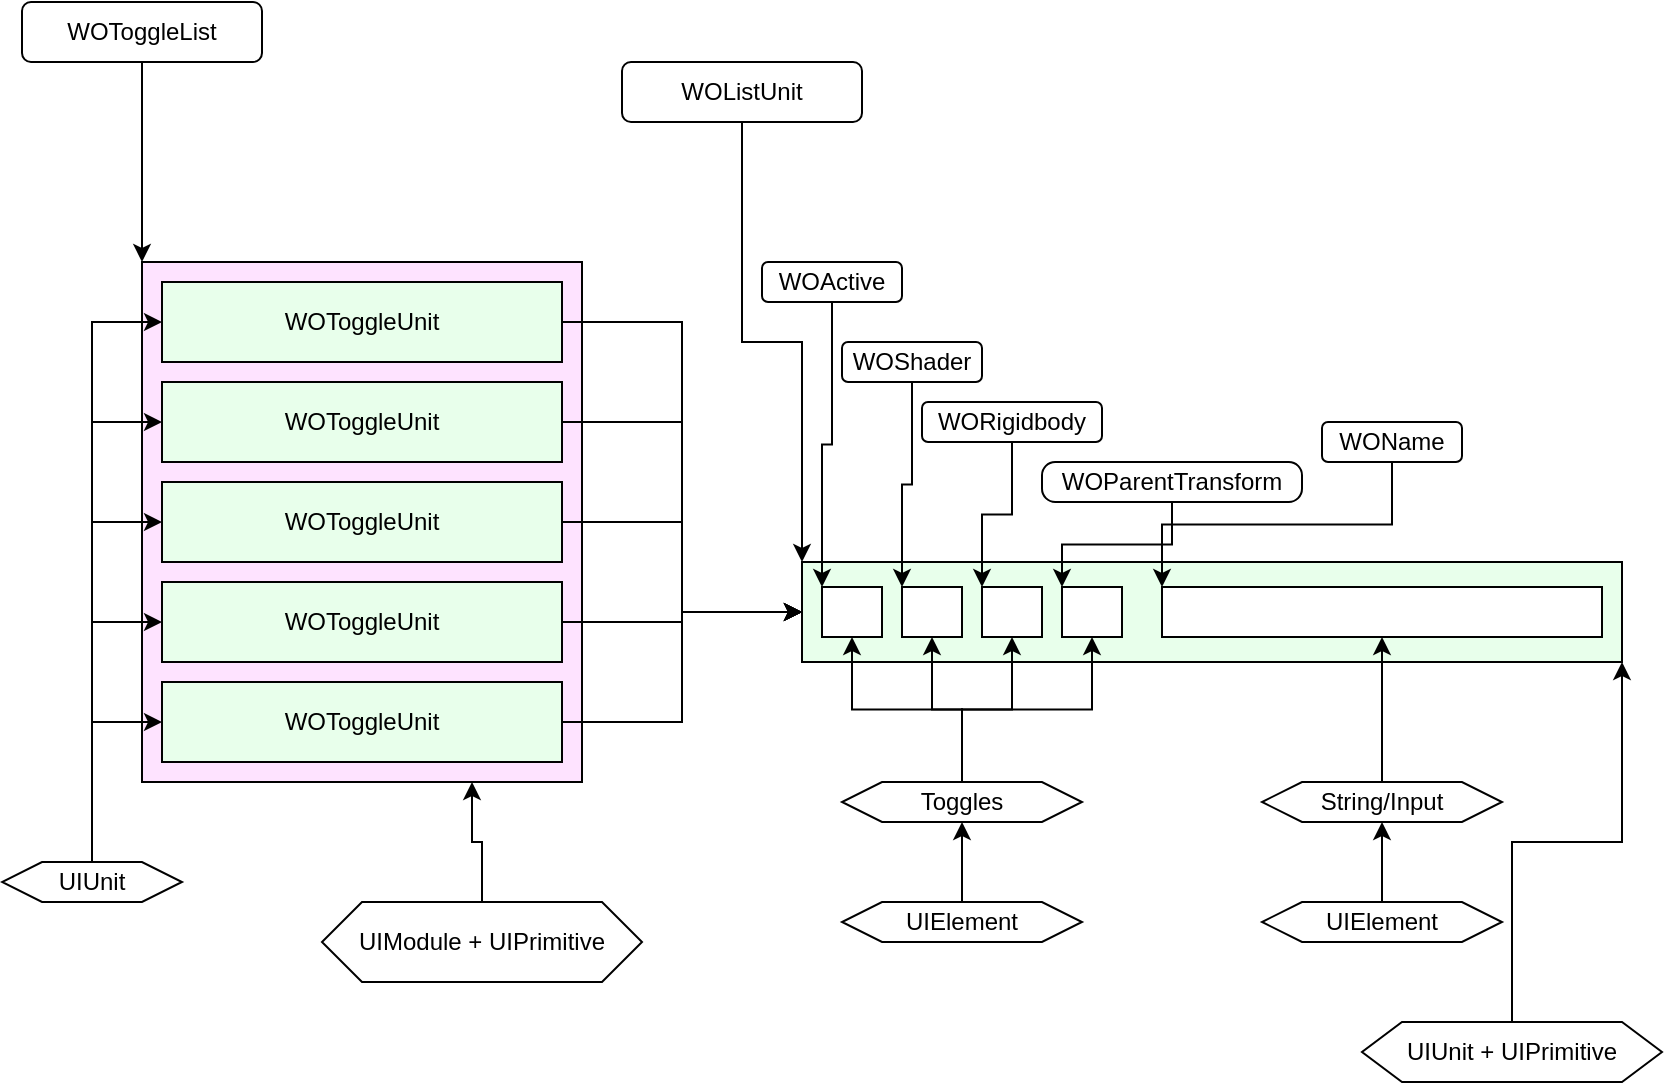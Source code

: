 <mxfile version="24.7.17">
  <diagram name="Page-1" id="Jw0rTfr9wKQG1dk27obd">
    <mxGraphModel dx="1395" dy="633" grid="1" gridSize="10" guides="1" tooltips="1" connect="1" arrows="1" fold="1" page="1" pageScale="1" pageWidth="850" pageHeight="1100" math="0" shadow="0">
      <root>
        <mxCell id="0" />
        <mxCell id="1" parent="0" />
        <mxCell id="bHWTBNrj2pUqSJcVwbY0-1" value="" style="rounded=0;whiteSpace=wrap;html=1;fillColor=#FEE3FF;" vertex="1" parent="1">
          <mxGeometry x="80" y="350" width="220" height="260" as="geometry" />
        </mxCell>
        <mxCell id="bHWTBNrj2pUqSJcVwbY0-3" style="edgeStyle=orthogonalEdgeStyle;rounded=0;orthogonalLoop=1;jettySize=auto;html=1;entryX=0;entryY=0;entryDx=0;entryDy=0;" edge="1" parent="1" source="bHWTBNrj2pUqSJcVwbY0-2" target="bHWTBNrj2pUqSJcVwbY0-1">
          <mxGeometry relative="1" as="geometry" />
        </mxCell>
        <mxCell id="bHWTBNrj2pUqSJcVwbY0-2" value="WOToggleList" style="rounded=1;whiteSpace=wrap;html=1;" vertex="1" parent="1">
          <mxGeometry x="20" y="220" width="120" height="30" as="geometry" />
        </mxCell>
        <mxCell id="bHWTBNrj2pUqSJcVwbY0-10" style="edgeStyle=orthogonalEdgeStyle;rounded=0;orthogonalLoop=1;jettySize=auto;html=1;entryX=0;entryY=0.5;entryDx=0;entryDy=0;" edge="1" parent="1" source="bHWTBNrj2pUqSJcVwbY0-4" target="bHWTBNrj2pUqSJcVwbY0-9">
          <mxGeometry relative="1" as="geometry" />
        </mxCell>
        <mxCell id="bHWTBNrj2pUqSJcVwbY0-4" value="WOToggleUnit" style="rounded=0;whiteSpace=wrap;html=1;fillColor=#E8FFEB;" vertex="1" parent="1">
          <mxGeometry x="90" y="360" width="200" height="40" as="geometry" />
        </mxCell>
        <mxCell id="bHWTBNrj2pUqSJcVwbY0-12" style="edgeStyle=orthogonalEdgeStyle;rounded=0;orthogonalLoop=1;jettySize=auto;html=1;exitX=1;exitY=0.5;exitDx=0;exitDy=0;entryX=0;entryY=0.5;entryDx=0;entryDy=0;" edge="1" parent="1" source="bHWTBNrj2pUqSJcVwbY0-5" target="bHWTBNrj2pUqSJcVwbY0-9">
          <mxGeometry relative="1" as="geometry" />
        </mxCell>
        <mxCell id="bHWTBNrj2pUqSJcVwbY0-5" value="WOToggleUnit" style="rounded=0;whiteSpace=wrap;html=1;fillColor=#E8FFEB;" vertex="1" parent="1">
          <mxGeometry x="90" y="410" width="200" height="40" as="geometry" />
        </mxCell>
        <mxCell id="bHWTBNrj2pUqSJcVwbY0-16" style="edgeStyle=orthogonalEdgeStyle;rounded=0;orthogonalLoop=1;jettySize=auto;html=1;exitX=1;exitY=0.5;exitDx=0;exitDy=0;entryX=0;entryY=0.5;entryDx=0;entryDy=0;" edge="1" parent="1" source="bHWTBNrj2pUqSJcVwbY0-6" target="bHWTBNrj2pUqSJcVwbY0-9">
          <mxGeometry relative="1" as="geometry" />
        </mxCell>
        <mxCell id="bHWTBNrj2pUqSJcVwbY0-6" value="WOToggleUnit" style="rounded=0;whiteSpace=wrap;html=1;fillColor=#E8FFEB;" vertex="1" parent="1">
          <mxGeometry x="90" y="560" width="200" height="40" as="geometry" />
        </mxCell>
        <mxCell id="bHWTBNrj2pUqSJcVwbY0-14" style="edgeStyle=orthogonalEdgeStyle;rounded=0;orthogonalLoop=1;jettySize=auto;html=1;exitX=1;exitY=0.5;exitDx=0;exitDy=0;entryX=0;entryY=0.5;entryDx=0;entryDy=0;" edge="1" parent="1" source="bHWTBNrj2pUqSJcVwbY0-7" target="bHWTBNrj2pUqSJcVwbY0-9">
          <mxGeometry relative="1" as="geometry" />
        </mxCell>
        <mxCell id="bHWTBNrj2pUqSJcVwbY0-7" value="WOToggleUnit" style="rounded=0;whiteSpace=wrap;html=1;fillColor=#E8FFEB;" vertex="1" parent="1">
          <mxGeometry x="90" y="510" width="200" height="40" as="geometry" />
        </mxCell>
        <mxCell id="bHWTBNrj2pUqSJcVwbY0-13" style="edgeStyle=orthogonalEdgeStyle;rounded=0;orthogonalLoop=1;jettySize=auto;html=1;exitX=1;exitY=0.5;exitDx=0;exitDy=0;entryX=0;entryY=0.5;entryDx=0;entryDy=0;" edge="1" parent="1" source="bHWTBNrj2pUqSJcVwbY0-8" target="bHWTBNrj2pUqSJcVwbY0-9">
          <mxGeometry relative="1" as="geometry" />
        </mxCell>
        <mxCell id="bHWTBNrj2pUqSJcVwbY0-8" value="WOToggleUnit" style="rounded=0;whiteSpace=wrap;html=1;fillColor=#E8FFEB;" vertex="1" parent="1">
          <mxGeometry x="90" y="460" width="200" height="40" as="geometry" />
        </mxCell>
        <mxCell id="bHWTBNrj2pUqSJcVwbY0-9" value="" style="rounded=0;whiteSpace=wrap;html=1;fillColor=#E8FFEB;" vertex="1" parent="1">
          <mxGeometry x="410" y="500" width="410" height="50" as="geometry" />
        </mxCell>
        <mxCell id="bHWTBNrj2pUqSJcVwbY0-18" style="edgeStyle=orthogonalEdgeStyle;rounded=0;orthogonalLoop=1;jettySize=auto;html=1;entryX=0;entryY=0;entryDx=0;entryDy=0;" edge="1" parent="1" source="bHWTBNrj2pUqSJcVwbY0-17" target="bHWTBNrj2pUqSJcVwbY0-9">
          <mxGeometry relative="1" as="geometry" />
        </mxCell>
        <mxCell id="bHWTBNrj2pUqSJcVwbY0-17" value="WOListUnit" style="rounded=1;whiteSpace=wrap;html=1;" vertex="1" parent="1">
          <mxGeometry x="320" y="250" width="120" height="30" as="geometry" />
        </mxCell>
        <mxCell id="bHWTBNrj2pUqSJcVwbY0-20" value="" style="rounded=0;whiteSpace=wrap;html=1;" vertex="1" parent="1">
          <mxGeometry x="590" y="512.5" width="220" height="25" as="geometry" />
        </mxCell>
        <mxCell id="bHWTBNrj2pUqSJcVwbY0-22" style="edgeStyle=orthogonalEdgeStyle;rounded=0;orthogonalLoop=1;jettySize=auto;html=1;entryX=0;entryY=0;entryDx=0;entryDy=0;" edge="1" parent="1" source="bHWTBNrj2pUqSJcVwbY0-21" target="bHWTBNrj2pUqSJcVwbY0-20">
          <mxGeometry relative="1" as="geometry" />
        </mxCell>
        <mxCell id="bHWTBNrj2pUqSJcVwbY0-21" value="WOName" style="rounded=1;whiteSpace=wrap;html=1;" vertex="1" parent="1">
          <mxGeometry x="670" y="430" width="70" height="20" as="geometry" />
        </mxCell>
        <mxCell id="bHWTBNrj2pUqSJcVwbY0-23" value="" style="rounded=0;whiteSpace=wrap;html=1;" vertex="1" parent="1">
          <mxGeometry x="500" y="512.5" width="30" height="25" as="geometry" />
        </mxCell>
        <mxCell id="bHWTBNrj2pUqSJcVwbY0-24" style="edgeStyle=orthogonalEdgeStyle;rounded=0;orthogonalLoop=1;jettySize=auto;html=1;entryX=0;entryY=0;entryDx=0;entryDy=0;" edge="1" parent="1" source="bHWTBNrj2pUqSJcVwbY0-25" target="bHWTBNrj2pUqSJcVwbY0-23">
          <mxGeometry relative="1" as="geometry" />
        </mxCell>
        <mxCell id="bHWTBNrj2pUqSJcVwbY0-25" value="WORigidbody" style="rounded=1;whiteSpace=wrap;html=1;" vertex="1" parent="1">
          <mxGeometry x="470" y="420" width="90" height="20" as="geometry" />
        </mxCell>
        <mxCell id="bHWTBNrj2pUqSJcVwbY0-26" value="" style="rounded=0;whiteSpace=wrap;html=1;" vertex="1" parent="1">
          <mxGeometry x="420" y="512.5" width="30" height="25" as="geometry" />
        </mxCell>
        <mxCell id="bHWTBNrj2pUqSJcVwbY0-27" style="edgeStyle=orthogonalEdgeStyle;rounded=0;orthogonalLoop=1;jettySize=auto;html=1;entryX=0;entryY=0;entryDx=0;entryDy=0;" edge="1" parent="1" source="bHWTBNrj2pUqSJcVwbY0-28" target="bHWTBNrj2pUqSJcVwbY0-26">
          <mxGeometry relative="1" as="geometry" />
        </mxCell>
        <mxCell id="bHWTBNrj2pUqSJcVwbY0-28" value="WOActive" style="rounded=1;whiteSpace=wrap;html=1;" vertex="1" parent="1">
          <mxGeometry x="390" y="350" width="70" height="20" as="geometry" />
        </mxCell>
        <mxCell id="bHWTBNrj2pUqSJcVwbY0-29" value="" style="rounded=0;whiteSpace=wrap;html=1;" vertex="1" parent="1">
          <mxGeometry x="460" y="512.5" width="30" height="25" as="geometry" />
        </mxCell>
        <mxCell id="bHWTBNrj2pUqSJcVwbY0-30" style="edgeStyle=orthogonalEdgeStyle;rounded=0;orthogonalLoop=1;jettySize=auto;html=1;entryX=0;entryY=0;entryDx=0;entryDy=0;" edge="1" parent="1" source="bHWTBNrj2pUqSJcVwbY0-31" target="bHWTBNrj2pUqSJcVwbY0-29">
          <mxGeometry relative="1" as="geometry" />
        </mxCell>
        <mxCell id="bHWTBNrj2pUqSJcVwbY0-31" value="WOShader" style="rounded=1;whiteSpace=wrap;html=1;" vertex="1" parent="1">
          <mxGeometry x="430" y="390" width="70" height="20" as="geometry" />
        </mxCell>
        <mxCell id="bHWTBNrj2pUqSJcVwbY0-32" value="" style="rounded=0;whiteSpace=wrap;html=1;" vertex="1" parent="1">
          <mxGeometry x="540" y="512.5" width="30" height="25" as="geometry" />
        </mxCell>
        <mxCell id="bHWTBNrj2pUqSJcVwbY0-33" style="edgeStyle=orthogonalEdgeStyle;rounded=0;orthogonalLoop=1;jettySize=auto;html=1;entryX=0;entryY=0;entryDx=0;entryDy=0;" edge="1" parent="1" source="bHWTBNrj2pUqSJcVwbY0-34" target="bHWTBNrj2pUqSJcVwbY0-32">
          <mxGeometry relative="1" as="geometry" />
        </mxCell>
        <mxCell id="bHWTBNrj2pUqSJcVwbY0-34" value="WOParentTransform" style="rounded=1;whiteSpace=wrap;html=1;arcSize=33;" vertex="1" parent="1">
          <mxGeometry x="530" y="450" width="130" height="20" as="geometry" />
        </mxCell>
        <mxCell id="bHWTBNrj2pUqSJcVwbY0-36" style="edgeStyle=orthogonalEdgeStyle;rounded=0;orthogonalLoop=1;jettySize=auto;html=1;" edge="1" parent="1" source="bHWTBNrj2pUqSJcVwbY0-35" target="bHWTBNrj2pUqSJcVwbY0-26">
          <mxGeometry relative="1" as="geometry" />
        </mxCell>
        <mxCell id="bHWTBNrj2pUqSJcVwbY0-37" style="edgeStyle=orthogonalEdgeStyle;rounded=0;orthogonalLoop=1;jettySize=auto;html=1;entryX=0.5;entryY=1;entryDx=0;entryDy=0;" edge="1" parent="1" source="bHWTBNrj2pUqSJcVwbY0-35" target="bHWTBNrj2pUqSJcVwbY0-29">
          <mxGeometry relative="1" as="geometry" />
        </mxCell>
        <mxCell id="bHWTBNrj2pUqSJcVwbY0-38" style="edgeStyle=orthogonalEdgeStyle;rounded=0;orthogonalLoop=1;jettySize=auto;html=1;entryX=0.5;entryY=1;entryDx=0;entryDy=0;" edge="1" parent="1" source="bHWTBNrj2pUqSJcVwbY0-35" target="bHWTBNrj2pUqSJcVwbY0-23">
          <mxGeometry relative="1" as="geometry" />
        </mxCell>
        <mxCell id="bHWTBNrj2pUqSJcVwbY0-39" style="edgeStyle=orthogonalEdgeStyle;rounded=0;orthogonalLoop=1;jettySize=auto;html=1;entryX=0.5;entryY=1;entryDx=0;entryDy=0;" edge="1" parent="1" source="bHWTBNrj2pUqSJcVwbY0-35" target="bHWTBNrj2pUqSJcVwbY0-32">
          <mxGeometry relative="1" as="geometry" />
        </mxCell>
        <mxCell id="bHWTBNrj2pUqSJcVwbY0-35" value="Toggles" style="shape=hexagon;perimeter=hexagonPerimeter2;whiteSpace=wrap;html=1;fixedSize=1;" vertex="1" parent="1">
          <mxGeometry x="430" y="610" width="120" height="20" as="geometry" />
        </mxCell>
        <mxCell id="bHWTBNrj2pUqSJcVwbY0-41" style="edgeStyle=orthogonalEdgeStyle;rounded=0;orthogonalLoop=1;jettySize=auto;html=1;entryX=0.5;entryY=1;entryDx=0;entryDy=0;" edge="1" parent="1" source="bHWTBNrj2pUqSJcVwbY0-40" target="bHWTBNrj2pUqSJcVwbY0-20">
          <mxGeometry relative="1" as="geometry" />
        </mxCell>
        <mxCell id="bHWTBNrj2pUqSJcVwbY0-40" value="String/Input" style="shape=hexagon;perimeter=hexagonPerimeter2;whiteSpace=wrap;html=1;fixedSize=1;" vertex="1" parent="1">
          <mxGeometry x="640" y="610" width="120" height="20" as="geometry" />
        </mxCell>
        <mxCell id="bHWTBNrj2pUqSJcVwbY0-43" style="edgeStyle=orthogonalEdgeStyle;rounded=0;orthogonalLoop=1;jettySize=auto;html=1;entryX=0.5;entryY=1;entryDx=0;entryDy=0;" edge="1" parent="1" source="bHWTBNrj2pUqSJcVwbY0-42" target="bHWTBNrj2pUqSJcVwbY0-35">
          <mxGeometry relative="1" as="geometry" />
        </mxCell>
        <mxCell id="bHWTBNrj2pUqSJcVwbY0-42" value="UIElement" style="shape=hexagon;perimeter=hexagonPerimeter2;whiteSpace=wrap;html=1;fixedSize=1;" vertex="1" parent="1">
          <mxGeometry x="430" y="670" width="120" height="20" as="geometry" />
        </mxCell>
        <mxCell id="bHWTBNrj2pUqSJcVwbY0-45" style="edgeStyle=orthogonalEdgeStyle;rounded=0;orthogonalLoop=1;jettySize=auto;html=1;entryX=0.5;entryY=1;entryDx=0;entryDy=0;" edge="1" parent="1" source="bHWTBNrj2pUqSJcVwbY0-44" target="bHWTBNrj2pUqSJcVwbY0-40">
          <mxGeometry relative="1" as="geometry" />
        </mxCell>
        <mxCell id="bHWTBNrj2pUqSJcVwbY0-44" value="UIElement" style="shape=hexagon;perimeter=hexagonPerimeter2;whiteSpace=wrap;html=1;fixedSize=1;" vertex="1" parent="1">
          <mxGeometry x="640" y="670" width="120" height="20" as="geometry" />
        </mxCell>
        <mxCell id="bHWTBNrj2pUqSJcVwbY0-51" style="edgeStyle=orthogonalEdgeStyle;rounded=0;orthogonalLoop=1;jettySize=auto;html=1;entryX=0.75;entryY=1;entryDx=0;entryDy=0;" edge="1" parent="1" source="bHWTBNrj2pUqSJcVwbY0-46" target="bHWTBNrj2pUqSJcVwbY0-1">
          <mxGeometry relative="1" as="geometry" />
        </mxCell>
        <mxCell id="bHWTBNrj2pUqSJcVwbY0-46" value="UIModule + UIPrimitive" style="shape=hexagon;perimeter=hexagonPerimeter2;whiteSpace=wrap;html=1;fixedSize=1;" vertex="1" parent="1">
          <mxGeometry x="170" y="670" width="160" height="40" as="geometry" />
        </mxCell>
        <mxCell id="bHWTBNrj2pUqSJcVwbY0-49" style="edgeStyle=orthogonalEdgeStyle;rounded=0;orthogonalLoop=1;jettySize=auto;html=1;entryX=1;entryY=1;entryDx=0;entryDy=0;" edge="1" parent="1" source="bHWTBNrj2pUqSJcVwbY0-48" target="bHWTBNrj2pUqSJcVwbY0-9">
          <mxGeometry relative="1" as="geometry" />
        </mxCell>
        <mxCell id="bHWTBNrj2pUqSJcVwbY0-48" value="UIUnit + UIPrimitive" style="shape=hexagon;perimeter=hexagonPerimeter2;whiteSpace=wrap;html=1;fixedSize=1;" vertex="1" parent="1">
          <mxGeometry x="690" y="730" width="150" height="30" as="geometry" />
        </mxCell>
        <mxCell id="bHWTBNrj2pUqSJcVwbY0-52" style="edgeStyle=orthogonalEdgeStyle;rounded=0;orthogonalLoop=1;jettySize=auto;html=1;entryX=0;entryY=0.5;entryDx=0;entryDy=0;" edge="1" parent="1" source="bHWTBNrj2pUqSJcVwbY0-50" target="bHWTBNrj2pUqSJcVwbY0-6">
          <mxGeometry relative="1" as="geometry" />
        </mxCell>
        <mxCell id="bHWTBNrj2pUqSJcVwbY0-53" style="edgeStyle=orthogonalEdgeStyle;rounded=0;orthogonalLoop=1;jettySize=auto;html=1;entryX=0;entryY=0.5;entryDx=0;entryDy=0;" edge="1" parent="1" source="bHWTBNrj2pUqSJcVwbY0-50" target="bHWTBNrj2pUqSJcVwbY0-7">
          <mxGeometry relative="1" as="geometry" />
        </mxCell>
        <mxCell id="bHWTBNrj2pUqSJcVwbY0-54" style="edgeStyle=orthogonalEdgeStyle;rounded=0;orthogonalLoop=1;jettySize=auto;html=1;entryX=0;entryY=0.5;entryDx=0;entryDy=0;" edge="1" parent="1" source="bHWTBNrj2pUqSJcVwbY0-50" target="bHWTBNrj2pUqSJcVwbY0-8">
          <mxGeometry relative="1" as="geometry" />
        </mxCell>
        <mxCell id="bHWTBNrj2pUqSJcVwbY0-55" style="edgeStyle=orthogonalEdgeStyle;rounded=0;orthogonalLoop=1;jettySize=auto;html=1;entryX=0;entryY=0.5;entryDx=0;entryDy=0;" edge="1" parent="1" source="bHWTBNrj2pUqSJcVwbY0-50" target="bHWTBNrj2pUqSJcVwbY0-5">
          <mxGeometry relative="1" as="geometry" />
        </mxCell>
        <mxCell id="bHWTBNrj2pUqSJcVwbY0-56" style="edgeStyle=orthogonalEdgeStyle;rounded=0;orthogonalLoop=1;jettySize=auto;html=1;entryX=0;entryY=0.5;entryDx=0;entryDy=0;" edge="1" parent="1" source="bHWTBNrj2pUqSJcVwbY0-50" target="bHWTBNrj2pUqSJcVwbY0-4">
          <mxGeometry relative="1" as="geometry" />
        </mxCell>
        <mxCell id="bHWTBNrj2pUqSJcVwbY0-50" value="UIUnit" style="shape=hexagon;perimeter=hexagonPerimeter2;whiteSpace=wrap;html=1;fixedSize=1;" vertex="1" parent="1">
          <mxGeometry x="10" y="650" width="90" height="20" as="geometry" />
        </mxCell>
      </root>
    </mxGraphModel>
  </diagram>
</mxfile>
